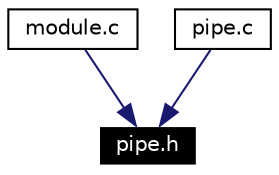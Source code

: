 digraph G
{
  edge [fontname="Helvetica",fontsize=10,labelfontname="Helvetica",labelfontsize=10];
  node [fontname="Helvetica",fontsize=10,shape=record];
  Node1 [label="pipe.h",height=0.2,width=0.4,color="white", fillcolor="black", style="filled" fontcolor="white"];
  Node2 -> Node1 [color="midnightblue",fontsize=10,style="solid",fontname="Helvetica"];
  Node2 [label="module.c",height=0.2,width=0.4,color="black",URL="$skins_2rtai_2module_8c.html"];
  Node3 -> Node1 [color="midnightblue",fontsize=10,style="solid",fontname="Helvetica"];
  Node3 [label="pipe.c",height=0.2,width=0.4,color="black",URL="$skins_2rtai_2pipe_8c.html"];
}
